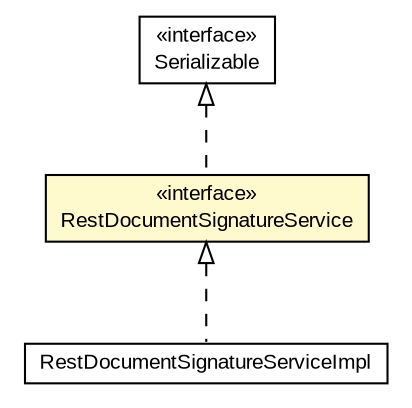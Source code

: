 #!/usr/local/bin/dot
#
# Class diagram 
# Generated by UMLGraph version R5_6-24-gf6e263 (http://www.umlgraph.org/)
#

digraph G {
	edge [fontname="arial",fontsize=10,labelfontname="arial",labelfontsize=10];
	node [fontname="arial",fontsize=10,shape=plaintext];
	nodesep=0.25;
	ranksep=0.5;
	// eu.europa.esig.dss.signature.RestDocumentSignatureServiceImpl
	c563827 [label=<<table title="eu.europa.esig.dss.signature.RestDocumentSignatureServiceImpl" border="0" cellborder="1" cellspacing="0" cellpadding="2" port="p" href="./RestDocumentSignatureServiceImpl.html">
		<tr><td><table border="0" cellspacing="0" cellpadding="1">
<tr><td align="center" balign="center"> RestDocumentSignatureServiceImpl </td></tr>
		</table></td></tr>
		</table>>, URL="./RestDocumentSignatureServiceImpl.html", fontname="arial", fontcolor="black", fontsize=10.0];
	// eu.europa.esig.dss.signature.RestDocumentSignatureService
	c563829 [label=<<table title="eu.europa.esig.dss.signature.RestDocumentSignatureService" border="0" cellborder="1" cellspacing="0" cellpadding="2" port="p" bgcolor="lemonChiffon" href="./RestDocumentSignatureService.html">
		<tr><td><table border="0" cellspacing="0" cellpadding="1">
<tr><td align="center" balign="center"> &#171;interface&#187; </td></tr>
<tr><td align="center" balign="center"> RestDocumentSignatureService </td></tr>
		</table></td></tr>
		</table>>, URL="./RestDocumentSignatureService.html", fontname="arial", fontcolor="black", fontsize=10.0];
	//eu.europa.esig.dss.signature.RestDocumentSignatureServiceImpl implements eu.europa.esig.dss.signature.RestDocumentSignatureService
	c563829:p -> c563827:p [dir=back,arrowtail=empty,style=dashed];
	//eu.europa.esig.dss.signature.RestDocumentSignatureService implements java.io.Serializable
	c564652:p -> c563829:p [dir=back,arrowtail=empty,style=dashed];
	// java.io.Serializable
	c564652 [label=<<table title="java.io.Serializable" border="0" cellborder="1" cellspacing="0" cellpadding="2" port="p" href="http://java.sun.com/j2se/1.4.2/docs/api/java/io/Serializable.html">
		<tr><td><table border="0" cellspacing="0" cellpadding="1">
<tr><td align="center" balign="center"> &#171;interface&#187; </td></tr>
<tr><td align="center" balign="center"> Serializable </td></tr>
		</table></td></tr>
		</table>>, URL="http://java.sun.com/j2se/1.4.2/docs/api/java/io/Serializable.html", fontname="arial", fontcolor="black", fontsize=10.0];
}

